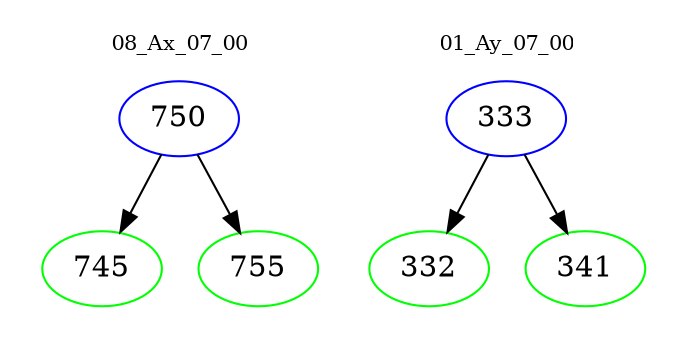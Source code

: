 digraph{
subgraph cluster_0 {
color = white
label = "08_Ax_07_00";
fontsize=10;
T0_750 [label="750", color="blue"]
T0_750 -> T0_745 [color="black"]
T0_745 [label="745", color="green"]
T0_750 -> T0_755 [color="black"]
T0_755 [label="755", color="green"]
}
subgraph cluster_1 {
color = white
label = "01_Ay_07_00";
fontsize=10;
T1_333 [label="333", color="blue"]
T1_333 -> T1_332 [color="black"]
T1_332 [label="332", color="green"]
T1_333 -> T1_341 [color="black"]
T1_341 [label="341", color="green"]
}
}
